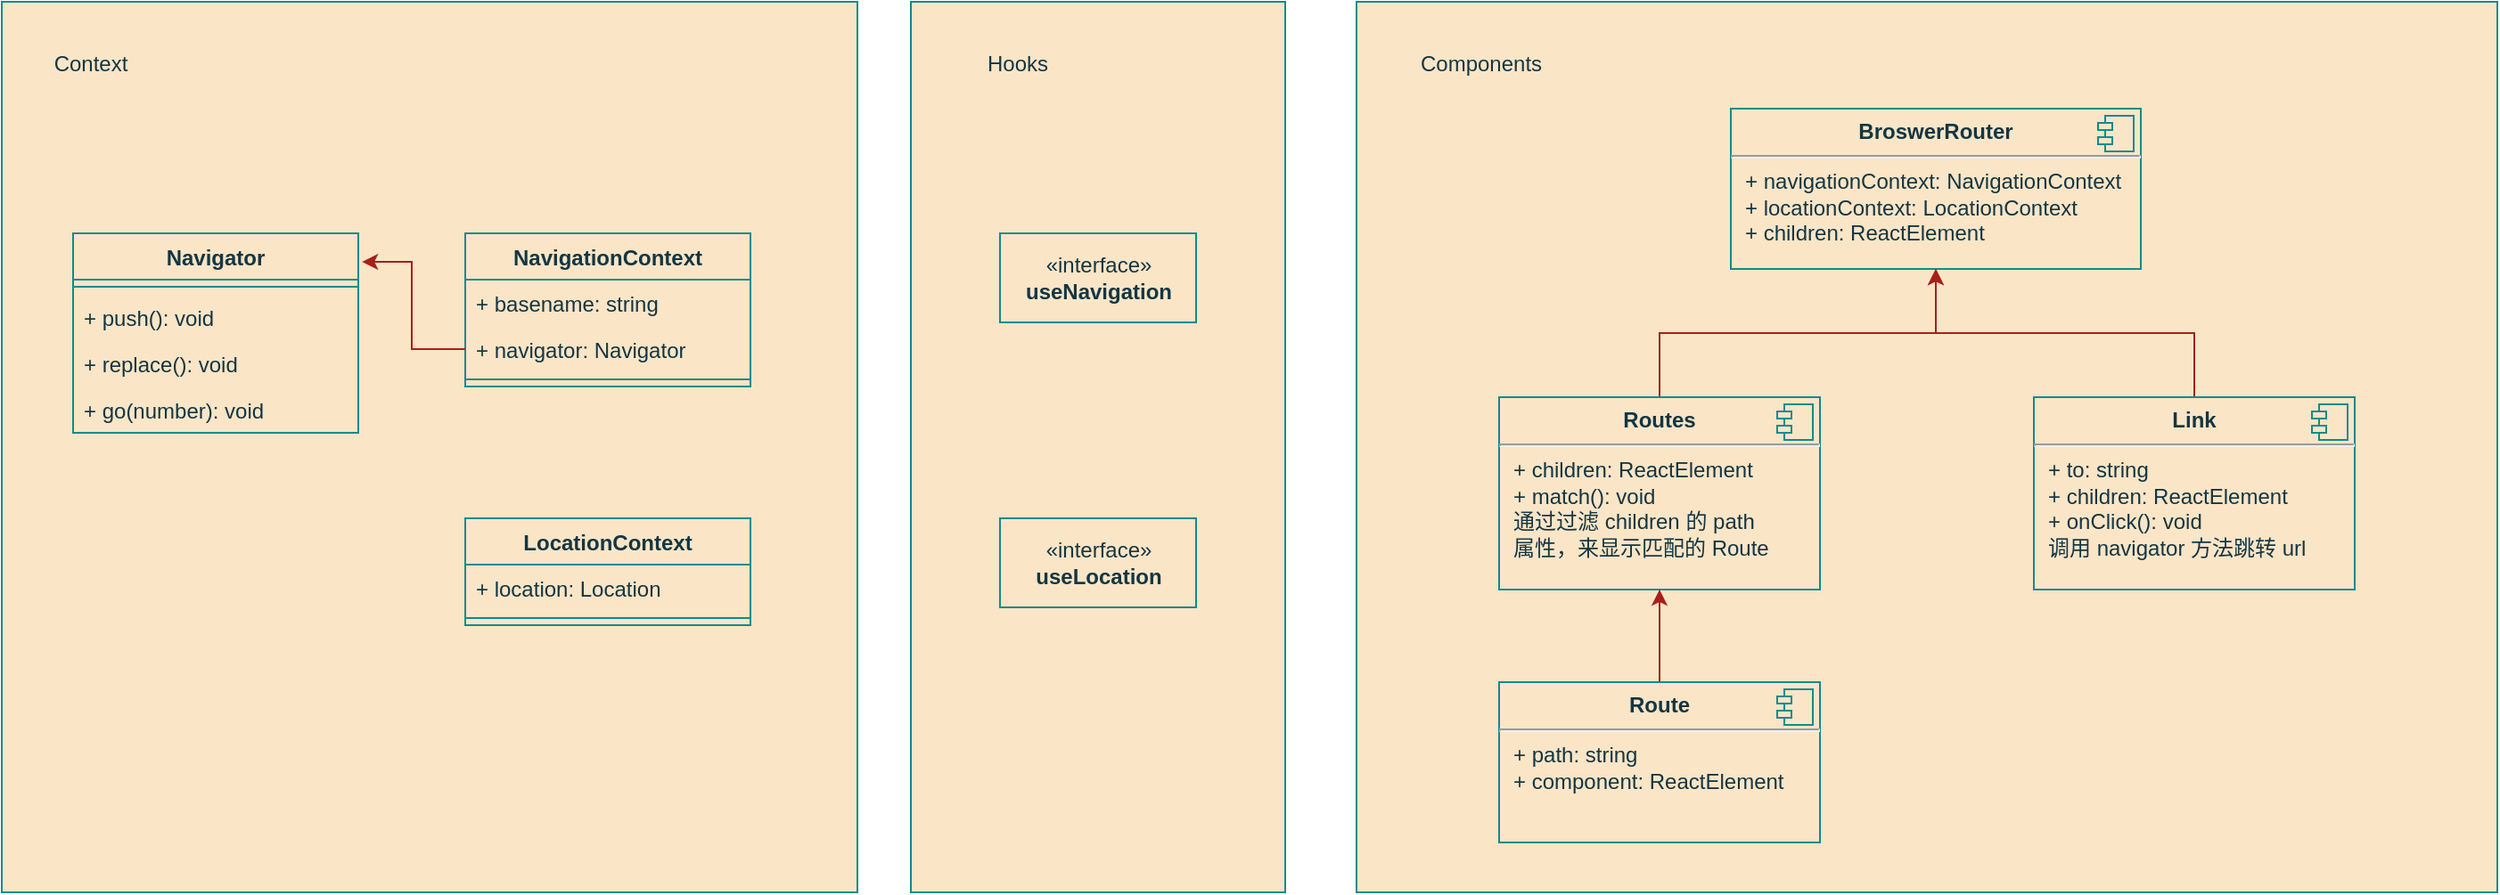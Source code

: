 <mxfile version="20.8.15" type="github">
  <diagram name="第 1 页" id="XhUzmyq-YkuXwWhYe8HO">
    <mxGraphModel dx="2074" dy="1163" grid="1" gridSize="10" guides="1" tooltips="1" connect="1" arrows="1" fold="1" page="1" pageScale="1" pageWidth="2339" pageHeight="3300" math="0" shadow="0">
      <root>
        <mxCell id="0" />
        <mxCell id="1" parent="0" />
        <mxCell id="b93YyMxRGzZXySlz8wEZ-2" value="" style="rounded=0;whiteSpace=wrap;html=1;fillColor=#FAE5C7;labelBackgroundColor=none;strokeColor=#0F8B8D;fontColor=#143642;" vertex="1" parent="1">
          <mxGeometry x="920" y="120" width="640" height="500" as="geometry" />
        </mxCell>
        <mxCell id="b93YyMxRGzZXySlz8wEZ-3" value="" style="rounded=0;whiteSpace=wrap;html=1;fillColor=#FAE5C7;labelBackgroundColor=none;strokeColor=#0F8B8D;fontColor=#143642;" vertex="1" parent="1">
          <mxGeometry x="670" y="120" width="210" height="500" as="geometry" />
        </mxCell>
        <mxCell id="b93YyMxRGzZXySlz8wEZ-4" value="" style="rounded=0;whiteSpace=wrap;html=1;fillColor=#FAE5C7;labelBackgroundColor=none;strokeColor=#0F8B8D;fontColor=#143642;" vertex="1" parent="1">
          <mxGeometry x="160" y="120" width="480" height="500" as="geometry" />
        </mxCell>
        <mxCell id="b93YyMxRGzZXySlz8wEZ-5" value="NavigationContext" style="swimlane;fontStyle=1;align=center;verticalAlign=top;childLayout=stackLayout;horizontal=1;startSize=26;horizontalStack=0;resizeParent=1;resizeParentMax=0;resizeLast=0;collapsible=1;marginBottom=0;labelBackgroundColor=none;fillColor=#FAE5C7;strokeColor=#0F8B8D;fontColor=#143642;" vertex="1" parent="1">
          <mxGeometry x="420" y="250" width="160" height="86" as="geometry" />
        </mxCell>
        <mxCell id="b93YyMxRGzZXySlz8wEZ-6" value="+ basename: string" style="text;strokeColor=none;fillColor=none;align=left;verticalAlign=top;spacingLeft=4;spacingRight=4;overflow=hidden;rotatable=0;points=[[0,0.5],[1,0.5]];portConstraint=eastwest;labelBackgroundColor=none;fontColor=#143642;" vertex="1" parent="b93YyMxRGzZXySlz8wEZ-5">
          <mxGeometry y="26" width="160" height="26" as="geometry" />
        </mxCell>
        <mxCell id="b93YyMxRGzZXySlz8wEZ-7" value="+ navigator: Navigator" style="text;strokeColor=none;fillColor=none;align=left;verticalAlign=top;spacingLeft=4;spacingRight=4;overflow=hidden;rotatable=0;points=[[0,0.5],[1,0.5]];portConstraint=eastwest;labelBackgroundColor=none;fontColor=#143642;" vertex="1" parent="b93YyMxRGzZXySlz8wEZ-5">
          <mxGeometry y="52" width="160" height="26" as="geometry" />
        </mxCell>
        <mxCell id="b93YyMxRGzZXySlz8wEZ-8" value="" style="line;strokeWidth=1;fillColor=none;align=left;verticalAlign=middle;spacingTop=-1;spacingLeft=3;spacingRight=3;rotatable=0;labelPosition=right;points=[];portConstraint=eastwest;strokeColor=#0F8B8D;labelBackgroundColor=none;fontColor=#143642;" vertex="1" parent="b93YyMxRGzZXySlz8wEZ-5">
          <mxGeometry y="78" width="160" height="8" as="geometry" />
        </mxCell>
        <mxCell id="b93YyMxRGzZXySlz8wEZ-9" value="LocationContext" style="swimlane;fontStyle=1;align=center;verticalAlign=top;childLayout=stackLayout;horizontal=1;startSize=26;horizontalStack=0;resizeParent=1;resizeParentMax=0;resizeLast=0;collapsible=1;marginBottom=0;labelBackgroundColor=none;fillColor=#FAE5C7;strokeColor=#0F8B8D;fontColor=#143642;" vertex="1" parent="1">
          <mxGeometry x="420" y="410" width="160" height="60" as="geometry" />
        </mxCell>
        <mxCell id="b93YyMxRGzZXySlz8wEZ-10" value="+ location: Location" style="text;strokeColor=none;fillColor=none;align=left;verticalAlign=top;spacingLeft=4;spacingRight=4;overflow=hidden;rotatable=0;points=[[0,0.5],[1,0.5]];portConstraint=eastwest;labelBackgroundColor=none;fontColor=#143642;" vertex="1" parent="b93YyMxRGzZXySlz8wEZ-9">
          <mxGeometry y="26" width="160" height="26" as="geometry" />
        </mxCell>
        <mxCell id="b93YyMxRGzZXySlz8wEZ-11" value="" style="line;strokeWidth=1;fillColor=none;align=left;verticalAlign=middle;spacingTop=-1;spacingLeft=3;spacingRight=3;rotatable=0;labelPosition=right;points=[];portConstraint=eastwest;strokeColor=#0F8B8D;labelBackgroundColor=none;fontColor=#143642;" vertex="1" parent="b93YyMxRGzZXySlz8wEZ-9">
          <mxGeometry y="52" width="160" height="8" as="geometry" />
        </mxCell>
        <mxCell id="b93YyMxRGzZXySlz8wEZ-12" value="Navigator" style="swimlane;fontStyle=1;align=center;verticalAlign=top;childLayout=stackLayout;horizontal=1;startSize=26;horizontalStack=0;resizeParent=1;resizeParentMax=0;resizeLast=0;collapsible=1;marginBottom=0;labelBackgroundColor=none;fillColor=#FAE5C7;strokeColor=#0F8B8D;fontColor=#143642;" vertex="1" parent="1">
          <mxGeometry x="200" y="250" width="160" height="112" as="geometry" />
        </mxCell>
        <mxCell id="b93YyMxRGzZXySlz8wEZ-13" value="" style="line;strokeWidth=1;fillColor=none;align=left;verticalAlign=middle;spacingTop=-1;spacingLeft=3;spacingRight=3;rotatable=0;labelPosition=right;points=[];portConstraint=eastwest;strokeColor=#0F8B8D;labelBackgroundColor=none;fontColor=#143642;" vertex="1" parent="b93YyMxRGzZXySlz8wEZ-12">
          <mxGeometry y="26" width="160" height="8" as="geometry" />
        </mxCell>
        <mxCell id="b93YyMxRGzZXySlz8wEZ-14" value="+ push(): void" style="text;strokeColor=none;fillColor=none;align=left;verticalAlign=top;spacingLeft=4;spacingRight=4;overflow=hidden;rotatable=0;points=[[0,0.5],[1,0.5]];portConstraint=eastwest;labelBackgroundColor=none;fontColor=#143642;" vertex="1" parent="b93YyMxRGzZXySlz8wEZ-12">
          <mxGeometry y="34" width="160" height="26" as="geometry" />
        </mxCell>
        <mxCell id="b93YyMxRGzZXySlz8wEZ-15" value="+ replace(): void" style="text;strokeColor=none;fillColor=none;align=left;verticalAlign=top;spacingLeft=4;spacingRight=4;overflow=hidden;rotatable=0;points=[[0,0.5],[1,0.5]];portConstraint=eastwest;labelBackgroundColor=none;fontColor=#143642;" vertex="1" parent="b93YyMxRGzZXySlz8wEZ-12">
          <mxGeometry y="60" width="160" height="26" as="geometry" />
        </mxCell>
        <mxCell id="b93YyMxRGzZXySlz8wEZ-16" value="+ go(number): void" style="text;strokeColor=none;fillColor=none;align=left;verticalAlign=top;spacingLeft=4;spacingRight=4;overflow=hidden;rotatable=0;points=[[0,0.5],[1,0.5]];portConstraint=eastwest;labelBackgroundColor=none;fontColor=#143642;" vertex="1" parent="b93YyMxRGzZXySlz8wEZ-12">
          <mxGeometry y="86" width="160" height="26" as="geometry" />
        </mxCell>
        <mxCell id="b93YyMxRGzZXySlz8wEZ-17" style="edgeStyle=orthogonalEdgeStyle;rounded=0;orthogonalLoop=1;jettySize=auto;html=1;exitX=0;exitY=0.5;exitDx=0;exitDy=0;entryX=1.013;entryY=0.143;entryDx=0;entryDy=0;entryPerimeter=0;labelBackgroundColor=none;strokeColor=#A8201A;fontColor=default;" edge="1" parent="1" source="b93YyMxRGzZXySlz8wEZ-7" target="b93YyMxRGzZXySlz8wEZ-12">
          <mxGeometry relative="1" as="geometry" />
        </mxCell>
        <mxCell id="b93YyMxRGzZXySlz8wEZ-18" value="&lt;p style=&quot;margin:0px;margin-top:6px;text-align:center;&quot;&gt;&lt;b&gt;BroswerRouter&lt;/b&gt;&lt;/p&gt;&lt;hr&gt;&lt;p style=&quot;margin:0px;margin-left:8px;&quot;&gt;+ navigationContext: NavigationContext&lt;br&gt;+ locationContext: LocationContext&lt;/p&gt;&lt;p style=&quot;margin:0px;margin-left:8px;&quot;&gt;+ children: ReactElement&lt;/p&gt;" style="align=left;overflow=fill;html=1;dropTarget=0;labelBackgroundColor=none;fillColor=#FAE5C7;strokeColor=#0F8B8D;fontColor=#143642;" vertex="1" parent="1">
          <mxGeometry x="1130" y="180" width="230" height="90" as="geometry" />
        </mxCell>
        <mxCell id="b93YyMxRGzZXySlz8wEZ-19" value="" style="shape=component;jettyWidth=8;jettyHeight=4;labelBackgroundColor=none;fillColor=#FAE5C7;strokeColor=#0F8B8D;fontColor=#143642;" vertex="1" parent="b93YyMxRGzZXySlz8wEZ-18">
          <mxGeometry x="1" width="20" height="20" relative="1" as="geometry">
            <mxPoint x="-24" y="4" as="offset" />
          </mxGeometry>
        </mxCell>
        <mxCell id="b93YyMxRGzZXySlz8wEZ-20" style="edgeStyle=orthogonalEdgeStyle;rounded=0;orthogonalLoop=1;jettySize=auto;html=1;labelBackgroundColor=none;strokeColor=#A8201A;fontColor=default;" edge="1" parent="1" source="b93YyMxRGzZXySlz8wEZ-21" target="b93YyMxRGzZXySlz8wEZ-18">
          <mxGeometry relative="1" as="geometry" />
        </mxCell>
        <mxCell id="b93YyMxRGzZXySlz8wEZ-21" value="&lt;p style=&quot;margin:0px;margin-top:6px;text-align:center;&quot;&gt;&lt;b&gt;Routes&lt;/b&gt;&lt;/p&gt;&lt;hr&gt;&lt;p style=&quot;margin:0px;margin-left:8px;&quot;&gt;+ children: ReactElement&lt;/p&gt;&lt;p style=&quot;margin:0px;margin-left:8px;&quot;&gt;+ match(): void&lt;/p&gt;&lt;p style=&quot;margin:0px;margin-left:8px;&quot;&gt;通过过滤 children 的 path&amp;nbsp;&lt;br style=&quot;border-color: var(--border-color); padding: 0px; margin: 0px;&quot;&gt;属性，来显示匹配的 Route&lt;br&gt;&lt;/p&gt;" style="align=left;overflow=fill;html=1;dropTarget=0;labelBackgroundColor=none;fillColor=#FAE5C7;strokeColor=#0F8B8D;fontColor=#143642;" vertex="1" parent="1">
          <mxGeometry x="1000" y="342" width="180" height="108" as="geometry" />
        </mxCell>
        <mxCell id="b93YyMxRGzZXySlz8wEZ-22" value="" style="shape=component;jettyWidth=8;jettyHeight=4;labelBackgroundColor=none;fillColor=#FAE5C7;strokeColor=#0F8B8D;fontColor=#143642;" vertex="1" parent="b93YyMxRGzZXySlz8wEZ-21">
          <mxGeometry x="1" width="20" height="20" relative="1" as="geometry">
            <mxPoint x="-24" y="4" as="offset" />
          </mxGeometry>
        </mxCell>
        <mxCell id="b93YyMxRGzZXySlz8wEZ-23" style="edgeStyle=orthogonalEdgeStyle;rounded=0;orthogonalLoop=1;jettySize=auto;html=1;exitX=0.5;exitY=0;exitDx=0;exitDy=0;labelBackgroundColor=none;strokeColor=#A8201A;fontColor=default;" edge="1" parent="1" source="b93YyMxRGzZXySlz8wEZ-24" target="b93YyMxRGzZXySlz8wEZ-18">
          <mxGeometry relative="1" as="geometry" />
        </mxCell>
        <mxCell id="b93YyMxRGzZXySlz8wEZ-24" value="&lt;p style=&quot;margin:0px;margin-top:6px;text-align:center;&quot;&gt;&lt;b&gt;Link&lt;/b&gt;&lt;/p&gt;&lt;hr&gt;&lt;p style=&quot;margin:0px;margin-left:8px;&quot;&gt;+ to: string&lt;/p&gt;&lt;p style=&quot;margin:0px;margin-left:8px;&quot;&gt;+ children: ReactElement&lt;br&gt;+ onClick(): void&lt;/p&gt;&lt;p style=&quot;margin:0px;margin-left:8px;&quot;&gt;调用 navigator 方法跳转 url&lt;/p&gt;" style="align=left;overflow=fill;html=1;dropTarget=0;labelBackgroundColor=none;fillColor=#FAE5C7;strokeColor=#0F8B8D;fontColor=#143642;" vertex="1" parent="1">
          <mxGeometry x="1300" y="342" width="180" height="108" as="geometry" />
        </mxCell>
        <mxCell id="b93YyMxRGzZXySlz8wEZ-25" value="" style="shape=component;jettyWidth=8;jettyHeight=4;labelBackgroundColor=none;fillColor=#FAE5C7;strokeColor=#0F8B8D;fontColor=#143642;" vertex="1" parent="b93YyMxRGzZXySlz8wEZ-24">
          <mxGeometry x="1" width="20" height="20" relative="1" as="geometry">
            <mxPoint x="-24" y="4" as="offset" />
          </mxGeometry>
        </mxCell>
        <mxCell id="b93YyMxRGzZXySlz8wEZ-26" style="edgeStyle=orthogonalEdgeStyle;rounded=0;orthogonalLoop=1;jettySize=auto;html=1;labelBackgroundColor=none;strokeColor=#A8201A;fontColor=default;" edge="1" parent="1" source="b93YyMxRGzZXySlz8wEZ-27" target="b93YyMxRGzZXySlz8wEZ-21">
          <mxGeometry relative="1" as="geometry" />
        </mxCell>
        <mxCell id="b93YyMxRGzZXySlz8wEZ-27" value="&lt;p style=&quot;margin:0px;margin-top:6px;text-align:center;&quot;&gt;&lt;b&gt;Route&lt;/b&gt;&lt;/p&gt;&lt;hr&gt;&lt;p style=&quot;margin:0px;margin-left:8px;&quot;&gt;+ path: string&lt;/p&gt;&lt;p style=&quot;margin:0px;margin-left:8px;&quot;&gt;+ component: ReactElement&lt;/p&gt;" style="align=left;overflow=fill;html=1;dropTarget=0;labelBackgroundColor=none;fillColor=#FAE5C7;strokeColor=#0F8B8D;fontColor=#143642;" vertex="1" parent="1">
          <mxGeometry x="1000" y="502" width="180" height="90" as="geometry" />
        </mxCell>
        <mxCell id="b93YyMxRGzZXySlz8wEZ-28" value="" style="shape=component;jettyWidth=8;jettyHeight=4;labelBackgroundColor=none;fillColor=#FAE5C7;strokeColor=#0F8B8D;fontColor=#143642;" vertex="1" parent="b93YyMxRGzZXySlz8wEZ-27">
          <mxGeometry x="1" width="20" height="20" relative="1" as="geometry">
            <mxPoint x="-24" y="4" as="offset" />
          </mxGeometry>
        </mxCell>
        <mxCell id="b93YyMxRGzZXySlz8wEZ-29" value="«interface»&lt;br&gt;&lt;b&gt;useNavigation&lt;/b&gt;" style="html=1;labelBackgroundColor=none;fillColor=#FAE5C7;strokeColor=#0F8B8D;fontColor=#143642;" vertex="1" parent="1">
          <mxGeometry x="720" y="250" width="110" height="50" as="geometry" />
        </mxCell>
        <mxCell id="b93YyMxRGzZXySlz8wEZ-30" value="«interface»&lt;br&gt;&lt;b&gt;useLocation&lt;/b&gt;" style="html=1;labelBackgroundColor=none;fillColor=#FAE5C7;strokeColor=#0F8B8D;fontColor=#143642;" vertex="1" parent="1">
          <mxGeometry x="720" y="410" width="110" height="50" as="geometry" />
        </mxCell>
        <mxCell id="b93YyMxRGzZXySlz8wEZ-31" value="Context" style="text;html=1;strokeColor=none;fillColor=none;align=center;verticalAlign=middle;whiteSpace=wrap;rounded=0;labelBackgroundColor=none;fontColor=#143642;" vertex="1" parent="1">
          <mxGeometry x="180" y="140" width="60" height="30" as="geometry" />
        </mxCell>
        <mxCell id="b93YyMxRGzZXySlz8wEZ-32" value="Hooks" style="text;html=1;strokeColor=none;fillColor=none;align=center;verticalAlign=middle;whiteSpace=wrap;rounded=0;labelBackgroundColor=none;fontColor=#143642;" vertex="1" parent="1">
          <mxGeometry x="700" y="140" width="60" height="30" as="geometry" />
        </mxCell>
        <mxCell id="b93YyMxRGzZXySlz8wEZ-33" value="Components" style="text;html=1;strokeColor=none;fillColor=none;align=center;verticalAlign=middle;whiteSpace=wrap;rounded=0;labelBackgroundColor=none;fontColor=#143642;" vertex="1" parent="1">
          <mxGeometry x="960" y="140" width="60" height="30" as="geometry" />
        </mxCell>
      </root>
    </mxGraphModel>
  </diagram>
</mxfile>
